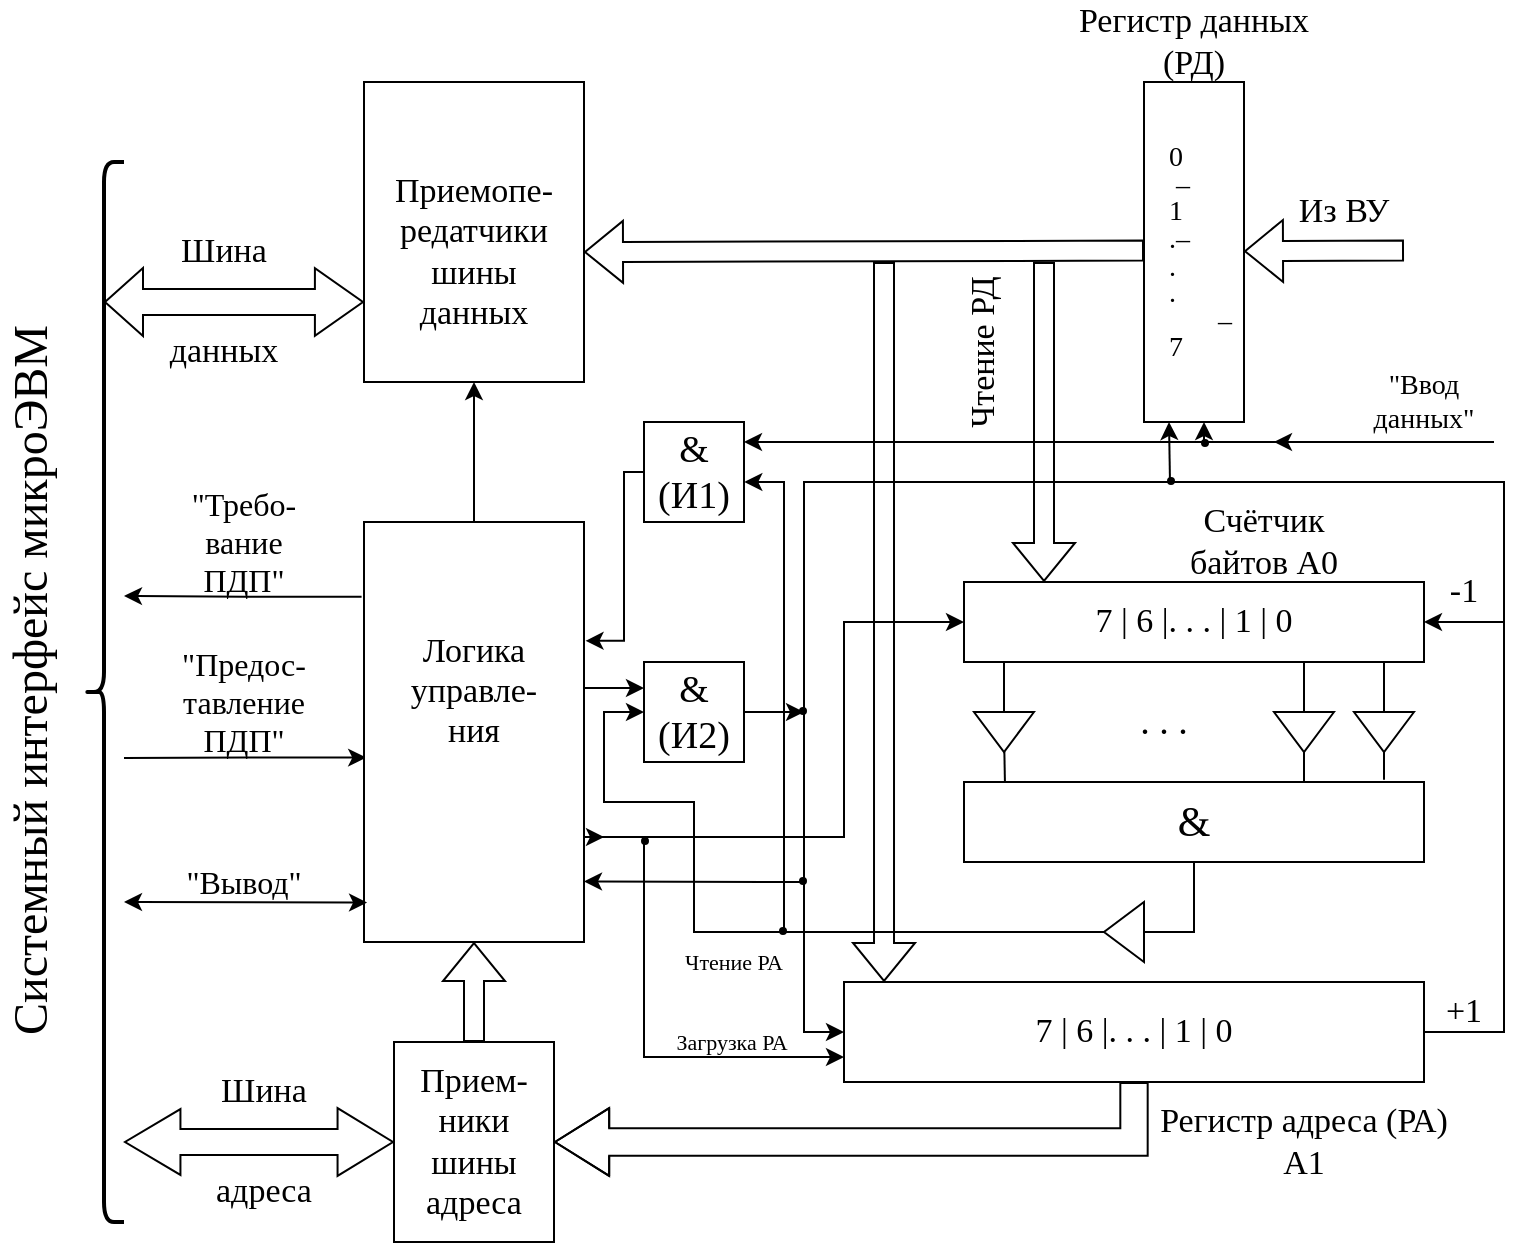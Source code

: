 <mxfile version="21.1.1" type="device">
  <diagram name="Страница 1" id="aAf5XVbya7MM-6X7y5u4">
    <mxGraphModel dx="862" dy="470" grid="1" gridSize="10" guides="1" tooltips="1" connect="1" arrows="1" fold="1" page="1" pageScale="1" pageWidth="827" pageHeight="1169" math="0" shadow="0">
      <root>
        <mxCell id="0" />
        <mxCell id="1" parent="0" />
        <mxCell id="ye_RadcAmbAJr4Mu0Y6p-38" style="edgeStyle=orthogonalEdgeStyle;rounded=0;orthogonalLoop=1;jettySize=auto;html=1;exitX=1;exitY=0.5;exitDx=0;exitDy=0;entryX=0;entryY=0.5;entryDx=0;entryDy=0;" edge="1" parent="1" source="ye_RadcAmbAJr4Mu0Y6p-34" target="ye_RadcAmbAJr4Mu0Y6p-34">
          <mxGeometry relative="1" as="geometry">
            <mxPoint x="450" y="515" as="targetPoint" />
            <Array as="points">
              <mxPoint x="800" y="515" />
              <mxPoint x="800" y="310" />
              <mxPoint x="800" y="240" />
              <mxPoint x="450" y="240" />
              <mxPoint x="450" y="515" />
            </Array>
          </mxGeometry>
        </mxCell>
        <mxCell id="C6bqFNzWYAfefAJQA8YY-1" value="" style="shape=curlyBracket;whiteSpace=wrap;html=1;rounded=1;labelPosition=left;verticalLabelPosition=middle;align=right;verticalAlign=middle;size=0.5;strokeWidth=2;" parent="1" vertex="1">
          <mxGeometry x="90" y="80" width="20" height="530" as="geometry" />
        </mxCell>
        <mxCell id="C6bqFNzWYAfefAJQA8YY-2" value="Системный интерфейс микроЭВМ" style="text;strokeColor=none;fillColor=none;html=1;fontSize=24;fontStyle=0;verticalAlign=middle;align=center;rotation=-90;fontFamily=Lucida Console;" parent="1" vertex="1">
          <mxGeometry x="-190" y="330" width="507" height="20" as="geometry" />
        </mxCell>
        <mxCell id="C6bqFNzWYAfefAJQA8YY-4" value="&lt;font style=&quot;font-size: 17px;&quot; face=&quot;Lucida Console&quot;&gt;&lt;br&gt;Приемопе-&lt;br&gt;редатчики шины&lt;br&gt;данных&lt;/font&gt;" style="rounded=0;whiteSpace=wrap;html=1;" parent="1" vertex="1">
          <mxGeometry x="230" y="40" width="110" height="150" as="geometry" />
        </mxCell>
        <mxCell id="C6bqFNzWYAfefAJQA8YY-16" style="edgeStyle=orthogonalEdgeStyle;rounded=0;orthogonalLoop=1;jettySize=auto;html=1;exitX=0.5;exitY=0;exitDx=0;exitDy=0;entryX=0.5;entryY=1;entryDx=0;entryDy=0;" parent="1" source="C6bqFNzWYAfefAJQA8YY-5" target="C6bqFNzWYAfefAJQA8YY-4" edge="1">
          <mxGeometry relative="1" as="geometry" />
        </mxCell>
        <mxCell id="C6bqFNzWYAfefAJQA8YY-17" style="edgeStyle=orthogonalEdgeStyle;rounded=0;orthogonalLoop=1;jettySize=auto;html=1;exitX=-0.011;exitY=0.178;exitDx=0;exitDy=0;exitPerimeter=0;" parent="1" source="C6bqFNzWYAfefAJQA8YY-5" edge="1">
          <mxGeometry relative="1" as="geometry">
            <mxPoint x="110" y="297" as="targetPoint" />
          </mxGeometry>
        </mxCell>
        <mxCell id="C6bqFNzWYAfefAJQA8YY-18" style="edgeStyle=orthogonalEdgeStyle;rounded=0;orthogonalLoop=1;jettySize=auto;html=1;exitX=0.01;exitY=0.561;exitDx=0;exitDy=0;startArrow=classic;startFill=1;endArrow=none;endFill=0;exitPerimeter=0;" parent="1" source="C6bqFNzWYAfefAJQA8YY-5" edge="1">
          <mxGeometry relative="1" as="geometry">
            <mxPoint x="110" y="378" as="targetPoint" />
          </mxGeometry>
        </mxCell>
        <mxCell id="ye_RadcAmbAJr4Mu0Y6p-46" style="edgeStyle=orthogonalEdgeStyle;rounded=0;orthogonalLoop=1;jettySize=auto;html=1;exitX=1;exitY=0.5;exitDx=0;exitDy=0;entryX=0;entryY=0.25;entryDx=0;entryDy=0;" edge="1" parent="1" source="C6bqFNzWYAfefAJQA8YY-5" target="ye_RadcAmbAJr4Mu0Y6p-45">
          <mxGeometry relative="1" as="geometry">
            <mxPoint x="350" y="340" as="targetPoint" />
            <Array as="points">
              <mxPoint x="340" y="343" />
              <mxPoint x="370" y="343" />
            </Array>
          </mxGeometry>
        </mxCell>
        <mxCell id="ye_RadcAmbAJr4Mu0Y6p-70" style="edgeStyle=orthogonalEdgeStyle;rounded=0;orthogonalLoop=1;jettySize=auto;html=1;exitX=1;exitY=0.75;exitDx=0;exitDy=0;entryX=0;entryY=0.5;entryDx=0;entryDy=0;" edge="1" parent="1" source="C6bqFNzWYAfefAJQA8YY-5" target="ye_RadcAmbAJr4Mu0Y6p-4">
          <mxGeometry relative="1" as="geometry">
            <Array as="points">
              <mxPoint x="470" y="418" />
              <mxPoint x="470" y="310" />
            </Array>
          </mxGeometry>
        </mxCell>
        <mxCell id="ye_RadcAmbAJr4Mu0Y6p-78" style="edgeStyle=orthogonalEdgeStyle;rounded=0;orthogonalLoop=1;jettySize=auto;html=1;exitX=1;exitY=0.75;exitDx=0;exitDy=0;" edge="1" parent="1" source="C6bqFNzWYAfefAJQA8YY-5">
          <mxGeometry relative="1" as="geometry">
            <mxPoint x="350" y="417.429" as="targetPoint" />
          </mxGeometry>
        </mxCell>
        <mxCell id="C6bqFNzWYAfefAJQA8YY-5" value="&lt;font style=&quot;font-size: 17px;&quot; face=&quot;Lucida Console&quot;&gt;Логика&lt;br&gt;управле-&lt;br&gt;ния&lt;br&gt;&lt;br&gt;&lt;br&gt;&lt;/font&gt;" style="rounded=0;whiteSpace=wrap;html=1;" parent="1" vertex="1">
          <mxGeometry x="230" y="260" width="110" height="210" as="geometry" />
        </mxCell>
        <mxCell id="C6bqFNzWYAfefAJQA8YY-6" value="&lt;font style=&quot;font-size: 17px;&quot; face=&quot;Lucida Console&quot;&gt;Прием-&lt;br&gt;ники&lt;br&gt;шины&lt;br&gt;адреса&lt;/font&gt;" style="rounded=0;whiteSpace=wrap;html=1;" parent="1" vertex="1">
          <mxGeometry x="245" y="520" width="80" height="100" as="geometry" />
        </mxCell>
        <mxCell id="C6bqFNzWYAfefAJQA8YY-9" value="" style="shape=flexArrow;endArrow=block;html=1;rounded=0;startArrow=block;width=12.941;endSize=7.682;" parent="1" edge="1">
          <mxGeometry width="50" height="50" relative="1" as="geometry">
            <mxPoint x="100" y="150" as="sourcePoint" />
            <mxPoint x="230" y="150" as="targetPoint" />
            <Array as="points" />
          </mxGeometry>
        </mxCell>
        <mxCell id="C6bqFNzWYAfefAJQA8YY-11" value="&lt;font style=&quot;font-size: 17px;&quot; face=&quot;Lucida Console&quot;&gt;Шина&lt;/font&gt;" style="text;html=1;strokeColor=none;fillColor=none;align=center;verticalAlign=middle;whiteSpace=wrap;rounded=0;" parent="1" vertex="1">
          <mxGeometry x="130" y="110" width="60" height="30" as="geometry" />
        </mxCell>
        <mxCell id="C6bqFNzWYAfefAJQA8YY-12" value="&lt;font face=&quot;Lucida Console&quot;&gt;&lt;span style=&quot;font-size: 17px;&quot;&gt;данных&lt;/span&gt;&lt;/font&gt;" style="text;html=1;strokeColor=none;fillColor=none;align=center;verticalAlign=middle;whiteSpace=wrap;rounded=0;" parent="1" vertex="1">
          <mxGeometry x="130" y="160" width="60" height="30" as="geometry" />
        </mxCell>
        <mxCell id="C6bqFNzWYAfefAJQA8YY-19" value="&lt;font style=&quot;font-size: 16px;&quot; face=&quot;Lucida Console&quot;&gt;&quot;Требо-&lt;br&gt;вание&lt;br&gt;ПДП&quot;&lt;/font&gt;" style="text;html=1;strokeColor=none;fillColor=none;align=center;verticalAlign=middle;whiteSpace=wrap;rounded=0;" parent="1" vertex="1">
          <mxGeometry x="140" y="240" width="60" height="60" as="geometry" />
        </mxCell>
        <mxCell id="C6bqFNzWYAfefAJQA8YY-20" value="&lt;font style=&quot;font-size: 16px;&quot; face=&quot;Lucida Console&quot;&gt;&quot;Предос-&lt;br&gt;тавление&lt;br&gt;ПДП&quot;&lt;/font&gt;" style="text;html=1;strokeColor=none;fillColor=none;align=center;verticalAlign=middle;whiteSpace=wrap;rounded=0;" parent="1" vertex="1">
          <mxGeometry x="140" y="320" width="60" height="60" as="geometry" />
        </mxCell>
        <mxCell id="C6bqFNzWYAfefAJQA8YY-21" value="" style="endArrow=classic;startArrow=classic;html=1;rounded=0;entryX=0.014;entryY=0.906;entryDx=0;entryDy=0;entryPerimeter=0;" parent="1" target="C6bqFNzWYAfefAJQA8YY-5" edge="1">
          <mxGeometry width="50" height="50" relative="1" as="geometry">
            <mxPoint x="110" y="450" as="sourcePoint" />
            <mxPoint x="220" y="450" as="targetPoint" />
          </mxGeometry>
        </mxCell>
        <mxCell id="C6bqFNzWYAfefAJQA8YY-22" value="&lt;font style=&quot;font-size: 16px;&quot; face=&quot;Lucida Console&quot;&gt;&quot;Вывод&quot;&lt;/font&gt;" style="text;html=1;strokeColor=none;fillColor=none;align=center;verticalAlign=middle;whiteSpace=wrap;rounded=0;" parent="1" vertex="1">
          <mxGeometry x="140" y="410" width="60" height="60" as="geometry" />
        </mxCell>
        <mxCell id="C6bqFNzWYAfefAJQA8YY-24" value="" style="shape=flexArrow;endArrow=classic;html=1;rounded=0;exitX=0.5;exitY=0;exitDx=0;exitDy=0;entryX=0.5;entryY=1;entryDx=0;entryDy=0;" parent="1" source="C6bqFNzWYAfefAJQA8YY-6" target="C6bqFNzWYAfefAJQA8YY-5" edge="1">
          <mxGeometry width="50" height="50" relative="1" as="geometry">
            <mxPoint x="120" y="470" as="sourcePoint" />
            <mxPoint x="170" y="420" as="targetPoint" />
          </mxGeometry>
        </mxCell>
        <mxCell id="C6bqFNzWYAfefAJQA8YY-26" value="" style="shape=flexArrow;endArrow=block;html=1;rounded=0;startArrow=block;width=12.941;endSize=8.906;startWidth=19.009;startSize=8.906;entryX=0;entryY=0.5;entryDx=0;entryDy=0;" parent="1" edge="1" target="C6bqFNzWYAfefAJQA8YY-6">
          <mxGeometry width="50" height="50" relative="1" as="geometry">
            <mxPoint x="110" y="570" as="sourcePoint" />
            <mxPoint x="245" y="570.29" as="targetPoint" />
            <Array as="points" />
          </mxGeometry>
        </mxCell>
        <mxCell id="C6bqFNzWYAfefAJQA8YY-27" value="&lt;font style=&quot;font-size: 17px;&quot; face=&quot;Lucida Console&quot;&gt;Шина&lt;/font&gt;" style="text;html=1;strokeColor=none;fillColor=none;align=center;verticalAlign=middle;whiteSpace=wrap;rounded=0;" parent="1" vertex="1">
          <mxGeometry x="150" y="530" width="60" height="30" as="geometry" />
        </mxCell>
        <mxCell id="C6bqFNzWYAfefAJQA8YY-30" value="&lt;font face=&quot;Lucida Console&quot;&gt;&lt;span style=&quot;font-size: 17px;&quot;&gt;адреса&lt;/span&gt;&lt;/font&gt;" style="text;html=1;strokeColor=none;fillColor=none;align=center;verticalAlign=middle;whiteSpace=wrap;rounded=0;" parent="1" vertex="1">
          <mxGeometry x="150" y="580" width="60" height="30" as="geometry" />
        </mxCell>
        <mxCell id="C6bqFNzWYAfefAJQA8YY-38" value="&lt;p style=&quot;line-height: 90%; font-size: 14px;&quot;&gt;&lt;font style=&quot;font-size: 14px;&quot; face=&quot;Lucida Console&quot;&gt;&lt;br&gt;&lt;/font&gt;&lt;/p&gt;&lt;p style=&quot;line-height: 90%; font-size: 14px;&quot;&gt;&lt;font style=&quot;font-size: 14px;&quot; face=&quot;Lucida Console&quot;&gt;&amp;nbsp; &amp;nbsp;0&lt;br&gt;&amp;nbsp; &amp;nbsp; –&lt;br&gt;&amp;nbsp; &amp;nbsp;1&lt;br&gt;&amp;nbsp; &amp;nbsp;.–&lt;br&gt;&amp;nbsp; &amp;nbsp;.&lt;br&gt;&amp;nbsp; &amp;nbsp;.&lt;br&gt;&amp;nbsp; &amp;nbsp; &amp;nbsp; &amp;nbsp; &amp;nbsp; –&lt;br&gt;&amp;nbsp; &amp;nbsp;7&lt;/font&gt;&lt;/p&gt;&lt;p style=&quot;line-height: 90%; font-size: 14px;&quot;&gt;&lt;font style=&quot;font-size: 14px;&quot; face=&quot;Lucida Console&quot;&gt;&lt;br&gt;&lt;/font&gt;&lt;/p&gt;" style="rounded=0;whiteSpace=wrap;html=1;align=left;" parent="1" vertex="1">
          <mxGeometry x="620" y="40" width="50" height="170" as="geometry" />
        </mxCell>
        <mxCell id="ye_RadcAmbAJr4Mu0Y6p-1" value="" style="shape=flexArrow;endArrow=classic;html=1;rounded=0;endFill=1;startFill=0;startArrow=none;" edge="1" parent="1">
          <mxGeometry width="50" height="50" relative="1" as="geometry">
            <mxPoint x="750" y="124.29" as="sourcePoint" />
            <mxPoint x="670" y="124.58" as="targetPoint" />
          </mxGeometry>
        </mxCell>
        <mxCell id="ye_RadcAmbAJr4Mu0Y6p-2" value="&lt;font style=&quot;font-size: 17px;&quot; face=&quot;Lucida Console&quot;&gt;Из ВУ&lt;/font&gt;" style="text;html=1;strokeColor=none;fillColor=none;align=center;verticalAlign=middle;whiteSpace=wrap;rounded=0;" vertex="1" parent="1">
          <mxGeometry x="690" y="90" width="60" height="30" as="geometry" />
        </mxCell>
        <mxCell id="ye_RadcAmbAJr4Mu0Y6p-3" value="" style="shape=flexArrow;endArrow=classic;html=1;rounded=0;endFill=1;startFill=0;startArrow=none;" edge="1" parent="1">
          <mxGeometry width="50" height="50" relative="1" as="geometry">
            <mxPoint x="620" y="124.29" as="sourcePoint" />
            <mxPoint x="340" y="125" as="targetPoint" />
          </mxGeometry>
        </mxCell>
        <mxCell id="ye_RadcAmbAJr4Mu0Y6p-4" value="&lt;font style=&quot;font-size: 17px;&quot; face=&quot;Lucida Console&quot;&gt;7 | 6 |. . . | 1 | 0&lt;/font&gt;" style="rounded=0;whiteSpace=wrap;html=1;" vertex="1" parent="1">
          <mxGeometry x="530" y="290" width="230" height="40" as="geometry" />
        </mxCell>
        <mxCell id="ye_RadcAmbAJr4Mu0Y6p-5" value="&lt;font face=&quot;Lucida Console&quot;&gt;&lt;span style=&quot;font-size: 17px;&quot;&gt;Счётчик&lt;br&gt;байтов А0&lt;/span&gt;&lt;/font&gt;" style="text;html=1;strokeColor=none;fillColor=none;align=center;verticalAlign=middle;whiteSpace=wrap;rounded=0;" vertex="1" parent="1">
          <mxGeometry x="600" y="250" width="160" height="40" as="geometry" />
        </mxCell>
        <mxCell id="ye_RadcAmbAJr4Mu0Y6p-29" style="edgeStyle=orthogonalEdgeStyle;rounded=0;orthogonalLoop=1;jettySize=auto;html=1;exitX=0.5;exitY=1;exitDx=0;exitDy=0;entryX=0;entryY=0.5;entryDx=0;entryDy=0;endArrow=none;endFill=0;" edge="1" parent="1" source="ye_RadcAmbAJr4Mu0Y6p-9" target="ye_RadcAmbAJr4Mu0Y6p-27">
          <mxGeometry relative="1" as="geometry" />
        </mxCell>
        <mxCell id="ye_RadcAmbAJr4Mu0Y6p-9" value="&lt;font style=&quot;font-size: 21px;&quot; face=&quot;Lucida Console&quot;&gt;&amp;amp;&lt;/font&gt;" style="rounded=0;whiteSpace=wrap;html=1;" vertex="1" parent="1">
          <mxGeometry x="530" y="390" width="230" height="40" as="geometry" />
        </mxCell>
        <mxCell id="ye_RadcAmbAJr4Mu0Y6p-12" value="" style="endArrow=none;html=1;rounded=0;exitX=0;exitY=0.5;exitDx=0;exitDy=0;" edge="1" parent="1" source="ye_RadcAmbAJr4Mu0Y6p-13">
          <mxGeometry width="50" height="50" relative="1" as="geometry">
            <mxPoint x="390" y="360" as="sourcePoint" />
            <mxPoint x="550" y="330" as="targetPoint" />
          </mxGeometry>
        </mxCell>
        <mxCell id="ye_RadcAmbAJr4Mu0Y6p-15" value="" style="endArrow=none;html=1;rounded=0;exitX=0.089;exitY=0.004;exitDx=0;exitDy=0;exitPerimeter=0;" edge="1" parent="1" source="ye_RadcAmbAJr4Mu0Y6p-9" target="ye_RadcAmbAJr4Mu0Y6p-13">
          <mxGeometry width="50" height="50" relative="1" as="geometry">
            <mxPoint x="550" y="390" as="sourcePoint" />
            <mxPoint x="550" y="330" as="targetPoint" />
          </mxGeometry>
        </mxCell>
        <mxCell id="ye_RadcAmbAJr4Mu0Y6p-13" value="" style="triangle;whiteSpace=wrap;html=1;rotation=90;" vertex="1" parent="1">
          <mxGeometry x="540" y="350" width="20" height="30" as="geometry" />
        </mxCell>
        <mxCell id="ye_RadcAmbAJr4Mu0Y6p-16" value="" style="triangle;whiteSpace=wrap;html=1;rotation=90;" vertex="1" parent="1">
          <mxGeometry x="690" y="350" width="20" height="30" as="geometry" />
        </mxCell>
        <mxCell id="ye_RadcAmbAJr4Mu0Y6p-19" value="" style="triangle;whiteSpace=wrap;html=1;rotation=90;" vertex="1" parent="1">
          <mxGeometry x="730" y="350" width="20" height="30" as="geometry" />
        </mxCell>
        <mxCell id="ye_RadcAmbAJr4Mu0Y6p-21" value="" style="endArrow=none;html=1;rounded=0;exitX=0;exitY=0.5;exitDx=0;exitDy=0;" edge="1" parent="1" source="ye_RadcAmbAJr4Mu0Y6p-16">
          <mxGeometry width="50" height="50" relative="1" as="geometry">
            <mxPoint x="650" y="360" as="sourcePoint" />
            <mxPoint x="700" y="330" as="targetPoint" />
          </mxGeometry>
        </mxCell>
        <mxCell id="ye_RadcAmbAJr4Mu0Y6p-22" value="" style="endArrow=none;html=1;rounded=0;exitX=0;exitY=0.5;exitDx=0;exitDy=0;" edge="1" parent="1" source="ye_RadcAmbAJr4Mu0Y6p-19">
          <mxGeometry width="50" height="50" relative="1" as="geometry">
            <mxPoint x="710" y="365" as="sourcePoint" />
            <mxPoint x="740" y="330" as="targetPoint" />
          </mxGeometry>
        </mxCell>
        <mxCell id="ye_RadcAmbAJr4Mu0Y6p-23" value="" style="endArrow=none;html=1;rounded=0;entryX=1;entryY=0.5;entryDx=0;entryDy=0;" edge="1" parent="1" target="ye_RadcAmbAJr4Mu0Y6p-16">
          <mxGeometry width="50" height="50" relative="1" as="geometry">
            <mxPoint x="700" y="390" as="sourcePoint" />
            <mxPoint x="560" y="385" as="targetPoint" />
            <Array as="points" />
          </mxGeometry>
        </mxCell>
        <mxCell id="ye_RadcAmbAJr4Mu0Y6p-24" value="" style="endArrow=none;html=1;rounded=0;exitX=0.913;exitY=-0.027;exitDx=0;exitDy=0;exitPerimeter=0;entryX=1;entryY=0.5;entryDx=0;entryDy=0;" edge="1" parent="1" source="ye_RadcAmbAJr4Mu0Y6p-9" target="ye_RadcAmbAJr4Mu0Y6p-19">
          <mxGeometry width="50" height="50" relative="1" as="geometry">
            <mxPoint x="570" y="410" as="sourcePoint" />
            <mxPoint x="570" y="395" as="targetPoint" />
          </mxGeometry>
        </mxCell>
        <mxCell id="ye_RadcAmbAJr4Mu0Y6p-25" value="&lt;font style=&quot;font-size: 19px;&quot; face=&quot;Lucida Console&quot;&gt;. . .&lt;/font&gt;" style="text;html=1;strokeColor=none;fillColor=none;align=center;verticalAlign=middle;whiteSpace=wrap;rounded=0;" vertex="1" parent="1">
          <mxGeometry x="550" y="340" width="160" height="40" as="geometry" />
        </mxCell>
        <mxCell id="ye_RadcAmbAJr4Mu0Y6p-47" style="edgeStyle=orthogonalEdgeStyle;rounded=0;orthogonalLoop=1;jettySize=auto;html=1;exitX=1;exitY=0.5;exitDx=0;exitDy=0;entryX=0;entryY=0.5;entryDx=0;entryDy=0;" edge="1" parent="1" source="ye_RadcAmbAJr4Mu0Y6p-27" target="ye_RadcAmbAJr4Mu0Y6p-45">
          <mxGeometry relative="1" as="geometry">
            <mxPoint x="370" y="380" as="targetPoint" />
            <Array as="points">
              <mxPoint x="395" y="465" />
              <mxPoint x="395" y="400" />
              <mxPoint x="350" y="400" />
              <mxPoint x="350" y="355" />
            </Array>
          </mxGeometry>
        </mxCell>
        <mxCell id="ye_RadcAmbAJr4Mu0Y6p-27" value="" style="triangle;whiteSpace=wrap;html=1;rotation=-180;" vertex="1" parent="1">
          <mxGeometry x="600" y="450" width="20" height="30" as="geometry" />
        </mxCell>
        <mxCell id="ye_RadcAmbAJr4Mu0Y6p-30" value="&lt;font face=&quot;Lucida Console&quot;&gt;&lt;span style=&quot;font-size: 17px;&quot;&gt;Чтение РД&lt;/span&gt;&lt;/font&gt;" style="text;html=1;strokeColor=none;fillColor=none;align=center;verticalAlign=middle;whiteSpace=wrap;rounded=0;rotation=-90;" vertex="1" parent="1">
          <mxGeometry x="500" y="160" width="80" height="30" as="geometry" />
        </mxCell>
        <mxCell id="ye_RadcAmbAJr4Mu0Y6p-72" style="edgeStyle=orthogonalEdgeStyle;rounded=0;orthogonalLoop=1;jettySize=auto;html=1;exitX=0;exitY=0.75;exitDx=0;exitDy=0;endArrow=none;endFill=0;startArrow=classic;startFill=1;" edge="1" parent="1" source="ye_RadcAmbAJr4Mu0Y6p-34">
          <mxGeometry relative="1" as="geometry">
            <mxPoint x="370" y="420" as="targetPoint" />
            <Array as="points">
              <mxPoint x="370" y="527" />
            </Array>
          </mxGeometry>
        </mxCell>
        <mxCell id="ye_RadcAmbAJr4Mu0Y6p-34" value="&lt;font style=&quot;font-size: 17px;&quot; face=&quot;Lucida Console&quot;&gt;7 | 6 |. . . | 1 | 0&lt;/font&gt;" style="rounded=0;whiteSpace=wrap;html=1;" vertex="1" parent="1">
          <mxGeometry x="470" y="490" width="290" height="50" as="geometry" />
        </mxCell>
        <mxCell id="ye_RadcAmbAJr4Mu0Y6p-35" value="" style="shape=flexArrow;endArrow=classic;html=1;rounded=0;exitX=0.5;exitY=1;exitDx=0;exitDy=0;width=13.684;endSize=8.695;endWidth=19.28;entryX=1;entryY=0.5;entryDx=0;entryDy=0;" edge="1" parent="1" source="ye_RadcAmbAJr4Mu0Y6p-34" target="C6bqFNzWYAfefAJQA8YY-6">
          <mxGeometry width="50" height="50" relative="1" as="geometry">
            <mxPoint x="500" y="635" as="sourcePoint" />
            <mxPoint x="330" y="570" as="targetPoint" />
            <Array as="points">
              <mxPoint x="615" y="570" />
            </Array>
          </mxGeometry>
        </mxCell>
        <mxCell id="ye_RadcAmbAJr4Mu0Y6p-37" value="&lt;font face=&quot;Lucida Console&quot;&gt;&lt;span style=&quot;font-size: 17px;&quot;&gt;Регистр адреса (РА) А1&lt;/span&gt;&lt;/font&gt;" style="text;html=1;strokeColor=none;fillColor=none;align=center;verticalAlign=middle;whiteSpace=wrap;rounded=0;" vertex="1" parent="1">
          <mxGeometry x="620" y="550" width="160" height="40" as="geometry" />
        </mxCell>
        <mxCell id="ye_RadcAmbAJr4Mu0Y6p-39" value="" style="shape=flexArrow;endArrow=classic;html=1;rounded=0;endFill=1;startFill=0;startArrow=none;entryX=0.069;entryY=0;entryDx=0;entryDy=0;entryPerimeter=0;" edge="1" parent="1" target="ye_RadcAmbAJr4Mu0Y6p-34">
          <mxGeometry width="50" height="50" relative="1" as="geometry">
            <mxPoint x="490" y="130" as="sourcePoint" />
            <mxPoint x="490" y="480" as="targetPoint" />
          </mxGeometry>
        </mxCell>
        <mxCell id="ye_RadcAmbAJr4Mu0Y6p-6" value="" style="shape=flexArrow;endArrow=classic;html=1;rounded=0;endFill=1;startFill=0;startArrow=none;" edge="1" parent="1">
          <mxGeometry width="50" height="50" relative="1" as="geometry">
            <mxPoint x="570" y="130" as="sourcePoint" />
            <mxPoint x="570" y="290" as="targetPoint" />
          </mxGeometry>
        </mxCell>
        <mxCell id="ye_RadcAmbAJr4Mu0Y6p-40" value="" style="endArrow=classic;html=1;rounded=0;" edge="1" parent="1">
          <mxGeometry width="50" height="50" relative="1" as="geometry">
            <mxPoint x="800" y="310" as="sourcePoint" />
            <mxPoint x="760" y="310" as="targetPoint" />
          </mxGeometry>
        </mxCell>
        <mxCell id="ye_RadcAmbAJr4Mu0Y6p-41" value="&lt;font style=&quot;font-size: 17px;&quot; face=&quot;Lucida Console&quot;&gt;-1&lt;/font&gt;" style="text;html=1;strokeColor=none;fillColor=none;align=center;verticalAlign=middle;whiteSpace=wrap;rounded=0;" vertex="1" parent="1">
          <mxGeometry x="750" y="280" width="60" height="30" as="geometry" />
        </mxCell>
        <mxCell id="ye_RadcAmbAJr4Mu0Y6p-43" value="&lt;font style=&quot;font-size: 17px;&quot; face=&quot;Lucida Console&quot;&gt;+1&lt;/font&gt;" style="text;html=1;strokeColor=none;fillColor=none;align=center;verticalAlign=middle;whiteSpace=wrap;rounded=0;" vertex="1" parent="1">
          <mxGeometry x="750" y="490" width="60" height="30" as="geometry" />
        </mxCell>
        <mxCell id="ye_RadcAmbAJr4Mu0Y6p-48" style="edgeStyle=orthogonalEdgeStyle;rounded=0;orthogonalLoop=1;jettySize=auto;html=1;exitX=0;exitY=0.5;exitDx=0;exitDy=0;entryX=1.007;entryY=0.283;entryDx=0;entryDy=0;entryPerimeter=0;" edge="1" parent="1" source="ye_RadcAmbAJr4Mu0Y6p-44" target="C6bqFNzWYAfefAJQA8YY-5">
          <mxGeometry relative="1" as="geometry">
            <mxPoint x="350" y="320" as="targetPoint" />
            <Array as="points">
              <mxPoint x="360" y="235" />
              <mxPoint x="360" y="319" />
            </Array>
          </mxGeometry>
        </mxCell>
        <mxCell id="ye_RadcAmbAJr4Mu0Y6p-44" value="&lt;font style=&quot;font-size: 19px;&quot; face=&quot;Lucida Console&quot;&gt;&amp;amp; (И1)&lt;/font&gt;" style="rounded=0;whiteSpace=wrap;html=1;" vertex="1" parent="1">
          <mxGeometry x="370" y="210" width="50" height="50" as="geometry" />
        </mxCell>
        <mxCell id="ye_RadcAmbAJr4Mu0Y6p-82" style="edgeStyle=orthogonalEdgeStyle;rounded=0;orthogonalLoop=1;jettySize=auto;html=1;exitX=1;exitY=0.5;exitDx=0;exitDy=0;" edge="1" parent="1" source="ye_RadcAmbAJr4Mu0Y6p-45">
          <mxGeometry relative="1" as="geometry">
            <mxPoint x="450" y="355.176" as="targetPoint" />
          </mxGeometry>
        </mxCell>
        <mxCell id="ye_RadcAmbAJr4Mu0Y6p-45" value="&lt;font style=&quot;font-size: 19px;&quot; face=&quot;Lucida Console&quot;&gt;&amp;amp; (И2)&lt;/font&gt;" style="rounded=0;whiteSpace=wrap;html=1;" vertex="1" parent="1">
          <mxGeometry x="370" y="330" width="50" height="50" as="geometry" />
        </mxCell>
        <mxCell id="ye_RadcAmbAJr4Mu0Y6p-49" value="" style="endArrow=classic;html=1;rounded=0;entryX=1.003;entryY=0.6;entryDx=0;entryDy=0;entryPerimeter=0;" edge="1" parent="1" target="ye_RadcAmbAJr4Mu0Y6p-44">
          <mxGeometry width="50" height="50" relative="1" as="geometry">
            <mxPoint x="440" y="465" as="sourcePoint" />
            <mxPoint x="430" y="235" as="targetPoint" />
            <Array as="points">
              <mxPoint x="440" y="240" />
            </Array>
          </mxGeometry>
        </mxCell>
        <mxCell id="ye_RadcAmbAJr4Mu0Y6p-50" value="" style="endArrow=classic;html=1;rounded=0;" edge="1" parent="1">
          <mxGeometry width="50" height="50" relative="1" as="geometry">
            <mxPoint x="795" y="220" as="sourcePoint" />
            <mxPoint x="685" y="220" as="targetPoint" />
          </mxGeometry>
        </mxCell>
        <mxCell id="ye_RadcAmbAJr4Mu0Y6p-51" value="" style="endArrow=classic;html=1;rounded=0;" edge="1" parent="1">
          <mxGeometry width="50" height="50" relative="1" as="geometry">
            <mxPoint x="690" y="220" as="sourcePoint" />
            <mxPoint x="420" y="220" as="targetPoint" />
          </mxGeometry>
        </mxCell>
        <mxCell id="ye_RadcAmbAJr4Mu0Y6p-52" value="&lt;font style=&quot;font-size: 14px;&quot; face=&quot;Lucida Console&quot;&gt;&lt;span style=&quot;&quot;&gt;&quot;Ввод&lt;br&gt;данных&quot;&lt;br&gt;&lt;/span&gt;&lt;/font&gt;" style="text;html=1;strokeColor=none;fillColor=none;align=center;verticalAlign=middle;whiteSpace=wrap;rounded=0;" vertex="1" parent="1">
          <mxGeometry x="720" y="170" width="80" height="60" as="geometry" />
        </mxCell>
        <mxCell id="ye_RadcAmbAJr4Mu0Y6p-53" value="" style="endArrow=classic;html=1;rounded=0;" edge="1" parent="1">
          <mxGeometry width="50" height="50" relative="1" as="geometry">
            <mxPoint x="650" y="220" as="sourcePoint" />
            <mxPoint x="650" y="210" as="targetPoint" />
          </mxGeometry>
        </mxCell>
        <mxCell id="ye_RadcAmbAJr4Mu0Y6p-54" value="" style="endArrow=classic;html=1;rounded=0;entryX=0.25;entryY=1;entryDx=0;entryDy=0;" edge="1" parent="1" target="C6bqFNzWYAfefAJQA8YY-38">
          <mxGeometry width="50" height="50" relative="1" as="geometry">
            <mxPoint x="633" y="240" as="sourcePoint" />
            <mxPoint x="580" y="310" as="targetPoint" />
          </mxGeometry>
        </mxCell>
        <mxCell id="ye_RadcAmbAJr4Mu0Y6p-55" value="" style="ellipse;whiteSpace=wrap;html=1;aspect=fixed;fillColor=#000000;" vertex="1" parent="1">
          <mxGeometry x="632" y="238" width="3" height="3" as="geometry" />
        </mxCell>
        <mxCell id="ye_RadcAmbAJr4Mu0Y6p-65" value="" style="ellipse;whiteSpace=wrap;html=1;aspect=fixed;fillColor=#000000;" vertex="1" parent="1">
          <mxGeometry x="649" y="219" width="3" height="3" as="geometry" />
        </mxCell>
        <mxCell id="ye_RadcAmbAJr4Mu0Y6p-74" value="" style="ellipse;whiteSpace=wrap;html=1;aspect=fixed;fillColor=#000000;" vertex="1" parent="1">
          <mxGeometry x="369" y="418" width="3" height="3" as="geometry" />
        </mxCell>
        <mxCell id="ye_RadcAmbAJr4Mu0Y6p-76" value="" style="ellipse;whiteSpace=wrap;html=1;aspect=fixed;fillColor=#000000;" vertex="1" parent="1">
          <mxGeometry x="438" y="463" width="3" height="3" as="geometry" />
        </mxCell>
        <mxCell id="ye_RadcAmbAJr4Mu0Y6p-79" value="" style="endArrow=classic;html=1;rounded=0;" edge="1" parent="1">
          <mxGeometry width="50" height="50" relative="1" as="geometry">
            <mxPoint x="450" y="440" as="sourcePoint" />
            <mxPoint x="340" y="439.76" as="targetPoint" />
          </mxGeometry>
        </mxCell>
        <mxCell id="ye_RadcAmbAJr4Mu0Y6p-80" value="" style="ellipse;whiteSpace=wrap;html=1;aspect=fixed;fillColor=#000000;" vertex="1" parent="1">
          <mxGeometry x="448" y="438" width="3" height="3" as="geometry" />
        </mxCell>
        <mxCell id="ye_RadcAmbAJr4Mu0Y6p-83" value="" style="ellipse;whiteSpace=wrap;html=1;aspect=fixed;fillColor=#000000;" vertex="1" parent="1">
          <mxGeometry x="448" y="353" width="3" height="3" as="geometry" />
        </mxCell>
        <mxCell id="ye_RadcAmbAJr4Mu0Y6p-84" value="&lt;font style=&quot;font-size: 11px;&quot; face=&quot;Lucida Console&quot;&gt;Загрузка РА&lt;/font&gt;" style="text;html=1;strokeColor=none;fillColor=none;align=center;verticalAlign=middle;whiteSpace=wrap;rounded=0;" vertex="1" parent="1">
          <mxGeometry x="369" y="490" width="90" height="60" as="geometry" />
        </mxCell>
        <mxCell id="ye_RadcAmbAJr4Mu0Y6p-85" value="&lt;font style=&quot;font-size: 11px;&quot; face=&quot;Lucida Console&quot;&gt;Чтение РА&lt;/font&gt;" style="text;html=1;strokeColor=none;fillColor=none;align=center;verticalAlign=middle;whiteSpace=wrap;rounded=0;" vertex="1" parent="1">
          <mxGeometry x="370" y="450" width="90" height="60" as="geometry" />
        </mxCell>
        <mxCell id="ye_RadcAmbAJr4Mu0Y6p-86" value="&lt;font style=&quot;font-size: 17px;&quot; face=&quot;Lucida Console&quot;&gt;Регистр данных (РД)&lt;/font&gt;" style="text;html=1;strokeColor=none;fillColor=none;align=center;verticalAlign=middle;whiteSpace=wrap;rounded=0;" vertex="1" parent="1">
          <mxGeometry x="575" y="10" width="140" height="20" as="geometry" />
        </mxCell>
      </root>
    </mxGraphModel>
  </diagram>
</mxfile>
